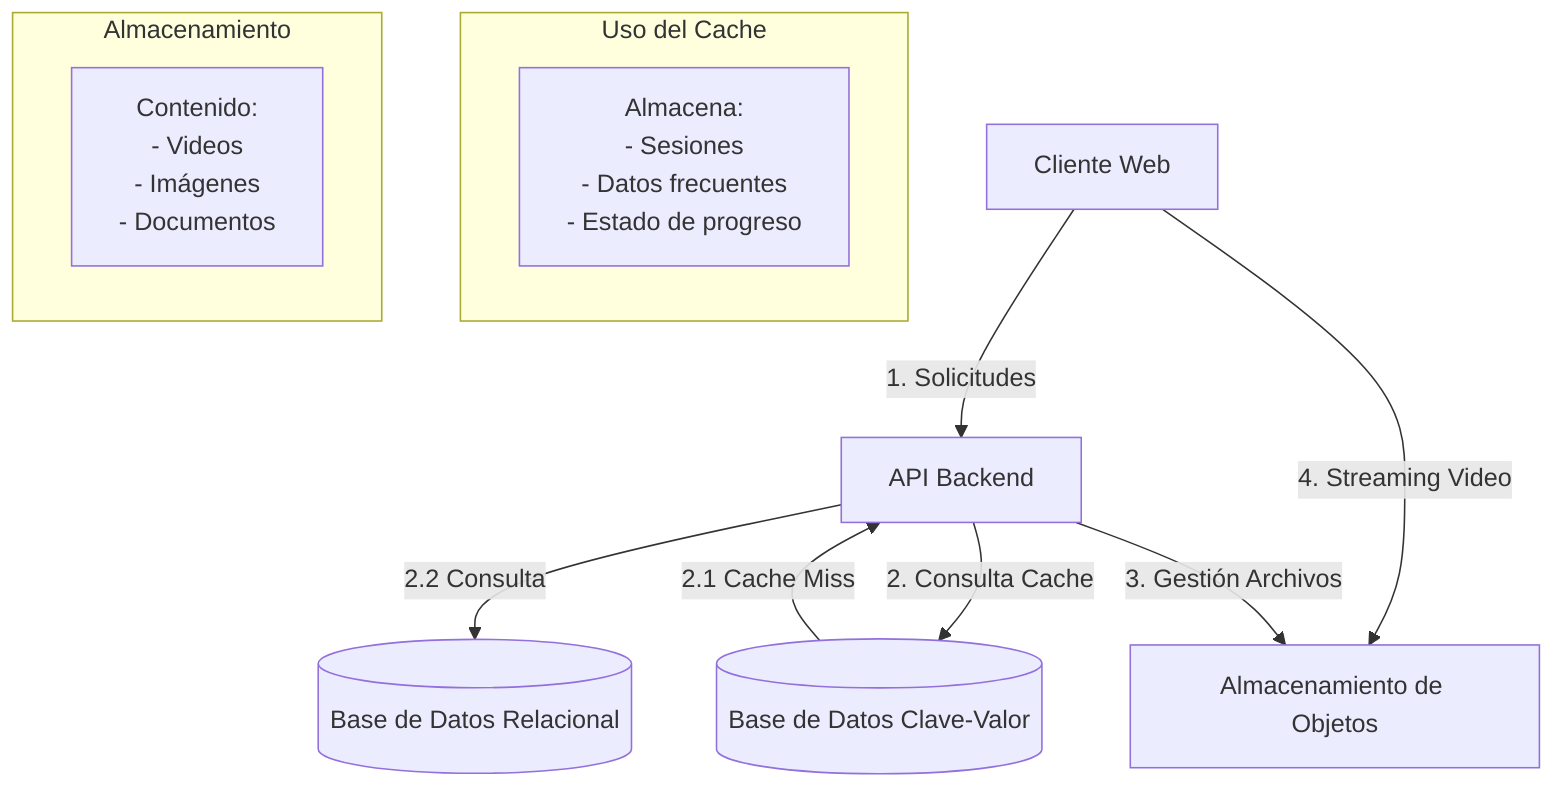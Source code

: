 graph TD
    %% Frontend
    Client[Cliente Web]

    %% Backend y servicios
    API[API Backend]
    DB[(Base de Datos Relacional)]
    Cache[(Base de Datos Clave-Valor)]
    Storage[Almacenamiento de Objetos]

    %% Flujo de datos principal
    Client -->|1. Solicitudes| API
    Client -->|4. Streaming Video| Storage

    %% Interacciones del backend
    API -->|2. Consulta Cache| Cache
    Cache -->|2.1 Cache Miss| API
    API -->|2.2 Consulta| DB
    API -->|3. Gestión Archivos| Storage

    %% Notas sobre el uso
    subgraph "Uso del Cache"
        CacheUsos[Almacena:<br>- Sesiones<br>- Datos frecuentes<br>- Estado de progreso]
    end

    subgraph "Almacenamiento"
        StorageUsos[Contenido:<br>- Videos<br>- Imágenes<br>- Documentos]
    end